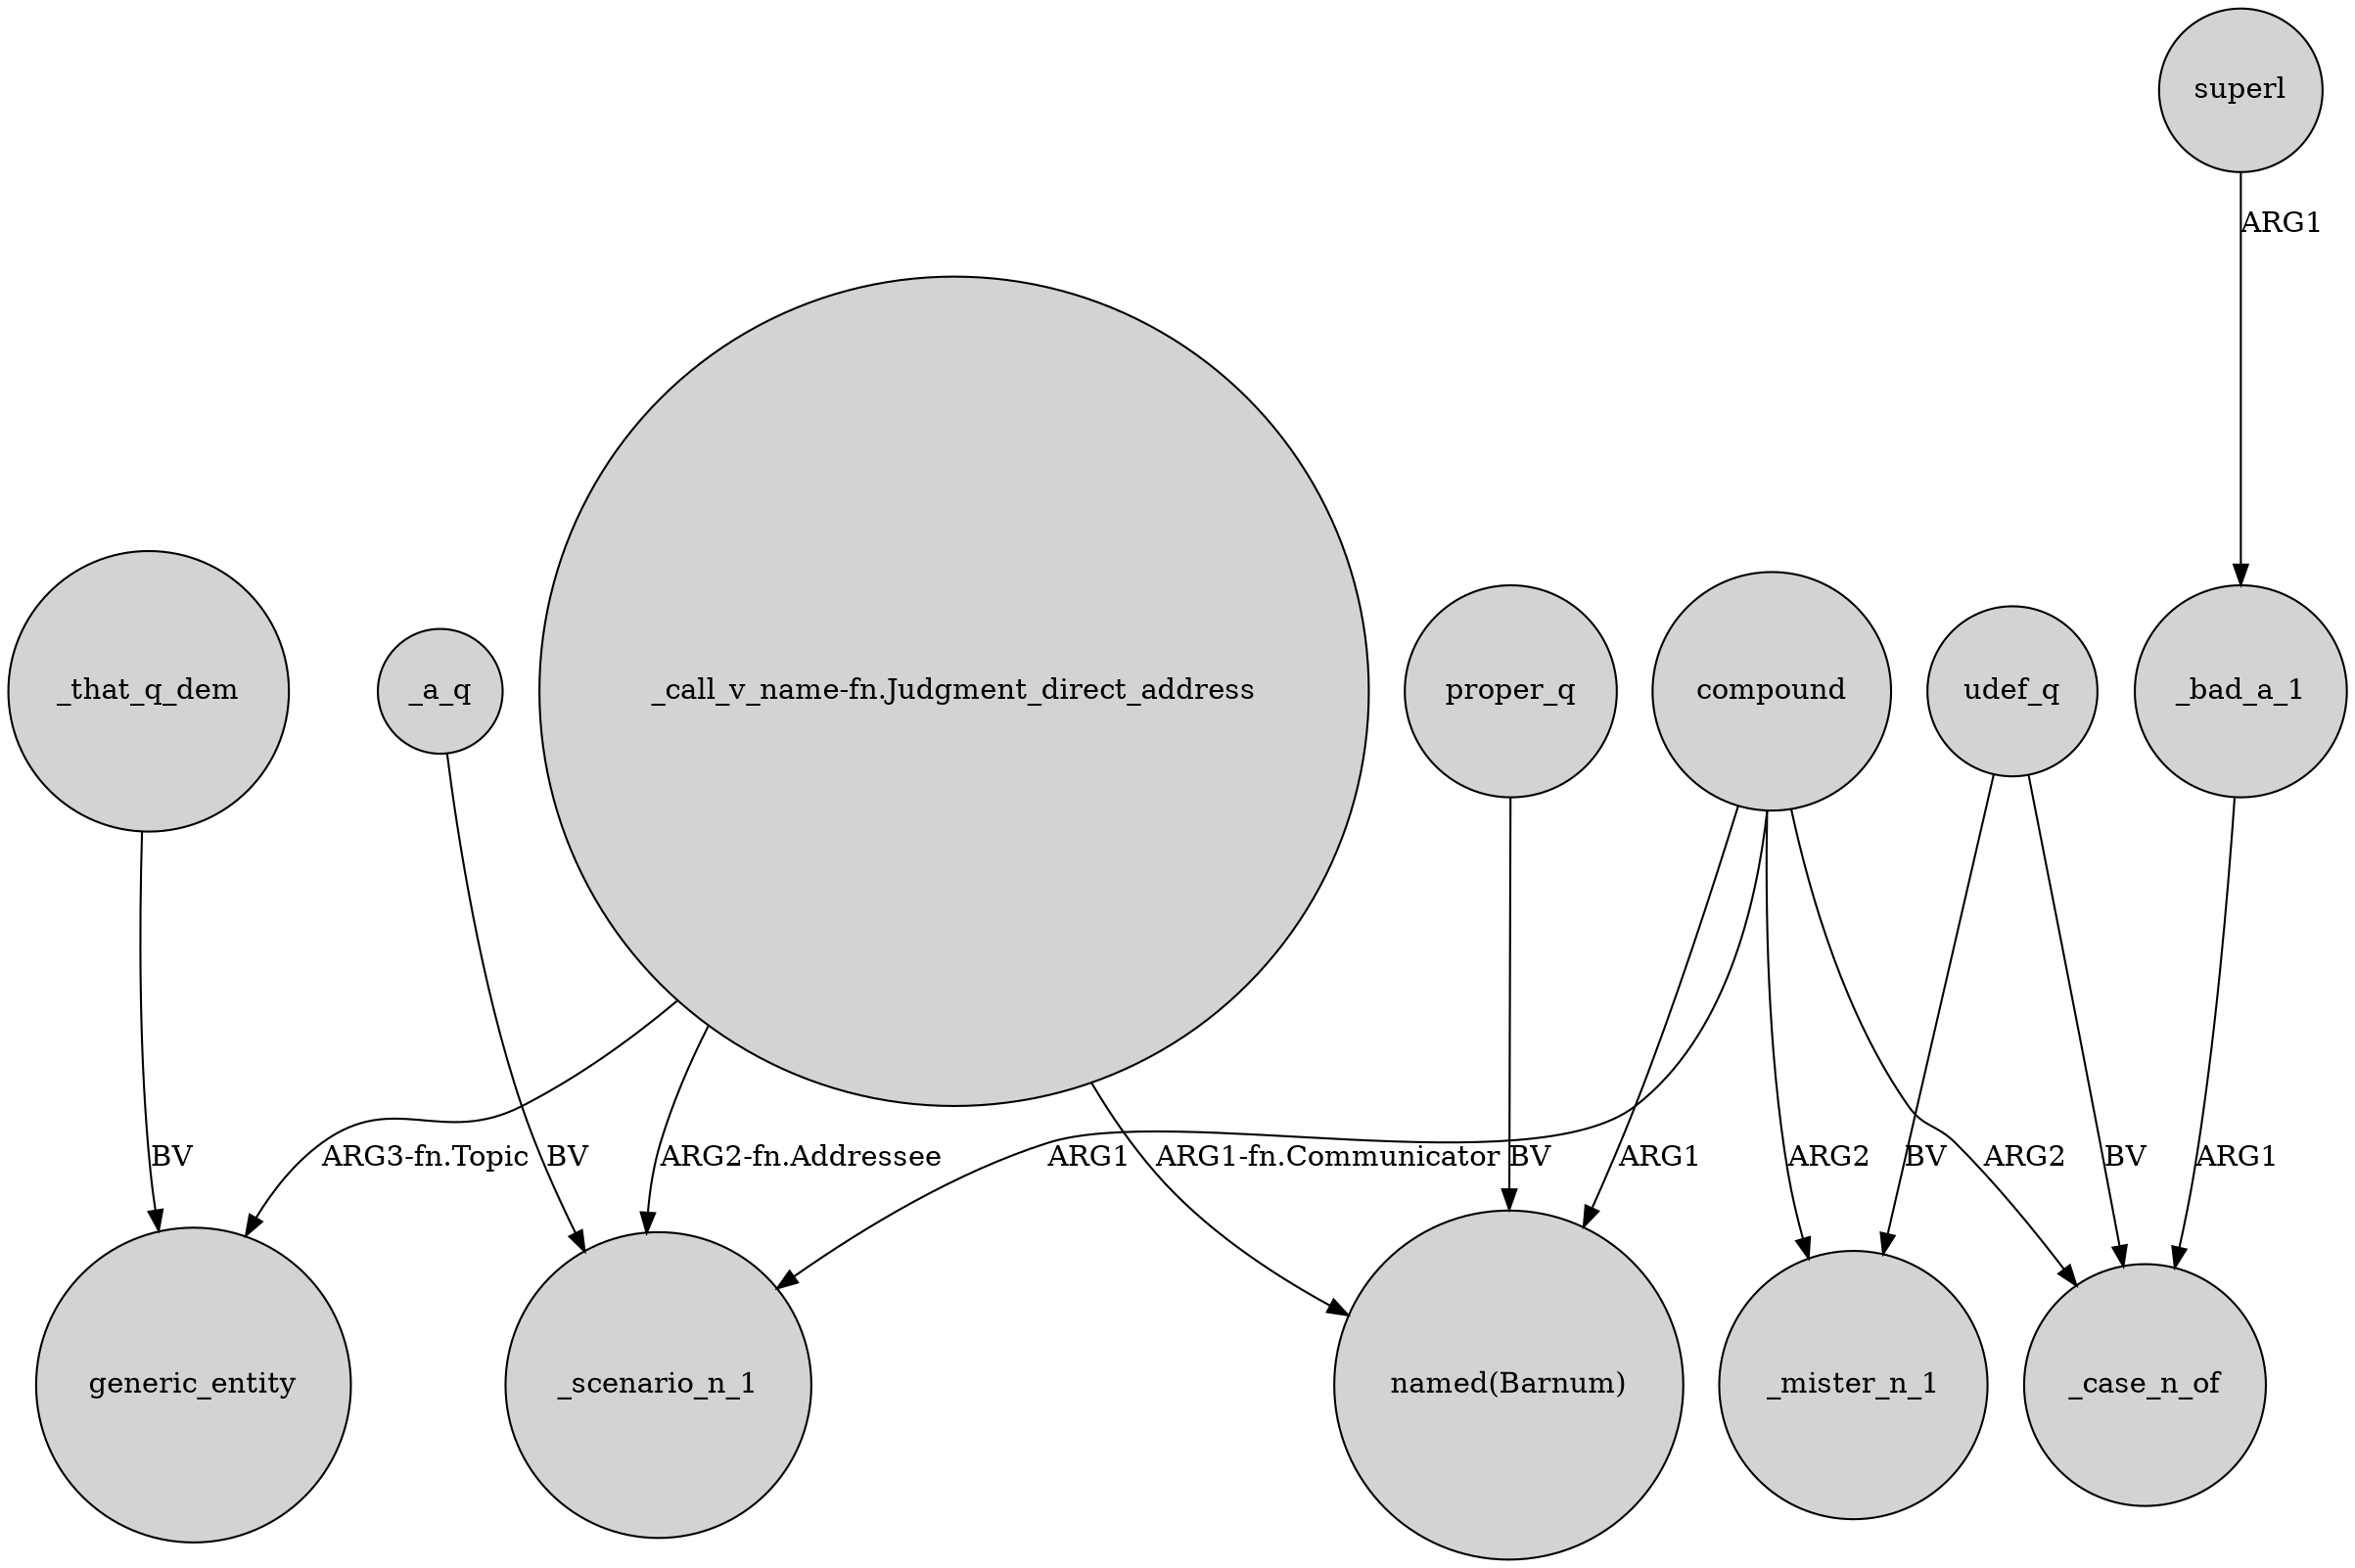digraph {
	node [shape=circle style=filled]
	"_call_v_name-fn.Judgment_direct_address" -> _scenario_n_1 [label="ARG2-fn.Addressee"]
	superl -> _bad_a_1 [label=ARG1]
	proper_q -> "named(Barnum)" [label=BV]
	"_call_v_name-fn.Judgment_direct_address" -> "named(Barnum)" [label="ARG1-fn.Communicator"]
	_a_q -> _scenario_n_1 [label=BV]
	_that_q_dem -> generic_entity [label=BV]
	_bad_a_1 -> _case_n_of [label=ARG1]
	compound -> "named(Barnum)" [label=ARG1]
	"_call_v_name-fn.Judgment_direct_address" -> generic_entity [label="ARG3-fn.Topic"]
	compound -> _scenario_n_1 [label=ARG1]
	udef_q -> _mister_n_1 [label=BV]
	compound -> _mister_n_1 [label=ARG2]
	udef_q -> _case_n_of [label=BV]
	compound -> _case_n_of [label=ARG2]
}
